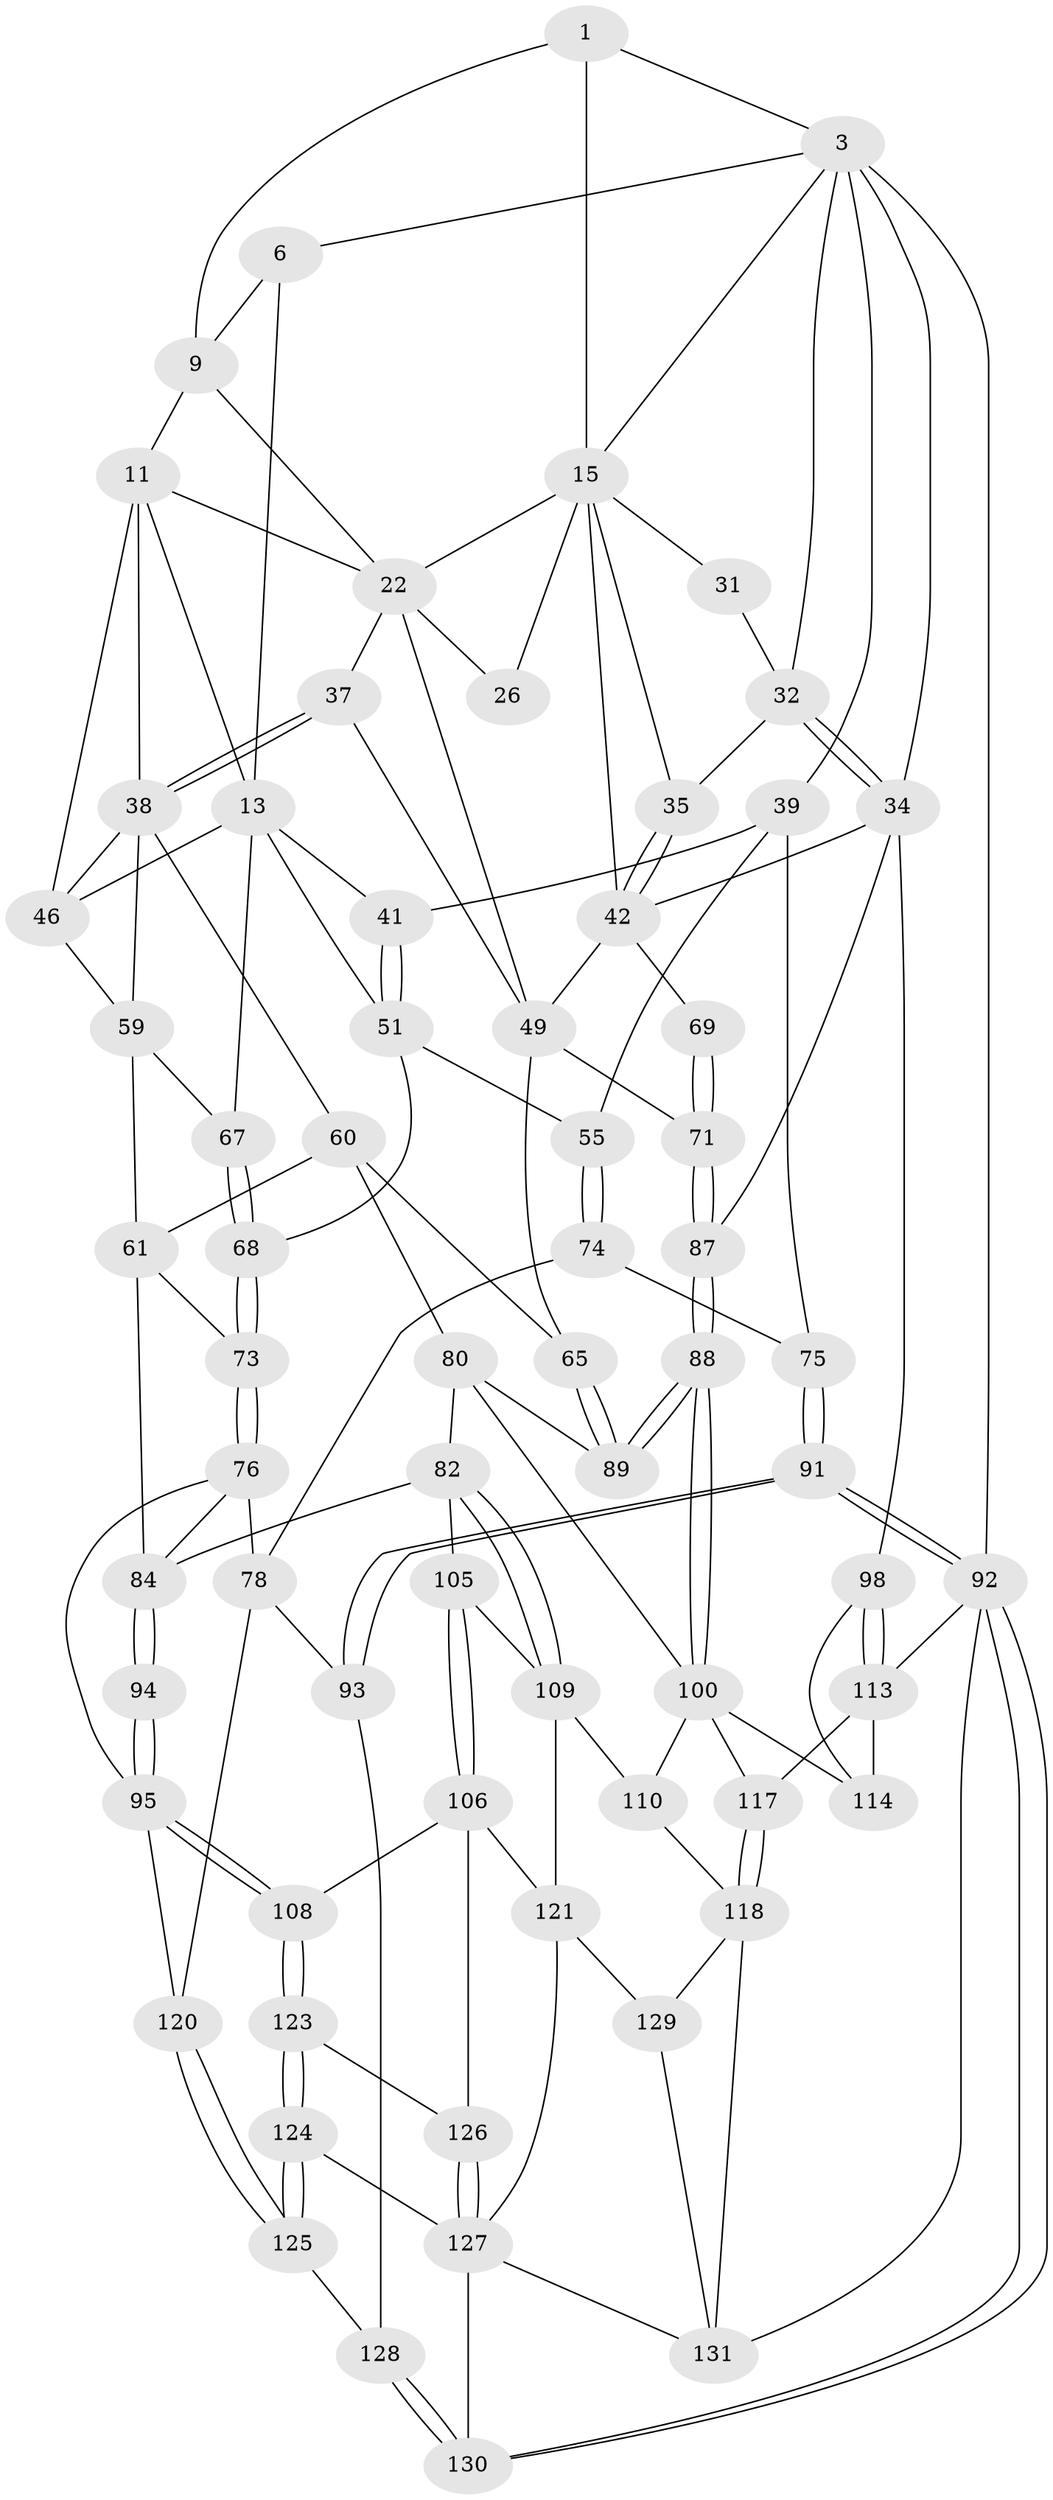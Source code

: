 // original degree distribution, {3: 0.029411764705882353, 4: 0.19852941176470587, 6: 0.21323529411764705, 5: 0.5588235294117647}
// Generated by graph-tools (version 1.1) at 2025/17/03/09/25 04:17:18]
// undirected, 68 vertices, 156 edges
graph export_dot {
graph [start="1"]
  node [color=gray90,style=filled];
  1 [pos="+0.6973629102292633+0",super="+8+2"];
  3 [pos="+1+0",super="+4+21"];
  6 [pos="+0.233507587876813+0",super="+7"];
  9 [pos="+0.5535884428759025+0.07623707760829508",super="+10"];
  11 [pos="+0.4363128735236113+0.10760357109398705",super="+25+12"];
  13 [pos="+0.3168493706278519+0.15444516822411436",super="+14+50"];
  15 [pos="+0.7607642502115096+0",super="+19+16"];
  22 [pos="+0.6025097415920657+0.1700897702306248",super="+23+27"];
  26 [pos="+0.6931995848247037+0.2128060760375648"];
  31 [pos="+0.887418995611953+0.1364978697847318"];
  32 [pos="+1+0.1975608249918145",super="+33"];
  34 [pos="+1+0.28441586221995463",super="+56"];
  35 [pos="+0.8515991575639679+0.2513107550884254"];
  37 [pos="+0.5970422427333009+0.28017193877353597"];
  38 [pos="+0.5377889071845804+0.24199978399603247",super="+44"];
  39 [pos="+0+0.06801462983791454",super="+40"];
  41 [pos="+0.15607708642128829+0.13633711681238944"];
  42 [pos="+0.8466744019170613+0.2796349805126007",super="+43+58"];
  46 [pos="+0.410790803845535+0.23578914212182606",super="+52"];
  49 [pos="+0.7098356116117281+0.3277409286036836",super="+63"];
  51 [pos="+0.15229045869113822+0.33188008614694914",super="+54"];
  55 [pos="+0.04822782574790462+0.36788271119175653"];
  59 [pos="+0.42898833337017817+0.3344727687563069",super="+62"];
  60 [pos="+0.48973792913863795+0.40939868174189104",super="+66"];
  61 [pos="+0.4897294258010564+0.40939605784092",super="+72"];
  65 [pos="+0.562558856196946+0.4448442316723699"];
  67 [pos="+0.30794305045506837+0.357339316843668"];
  68 [pos="+0.23957529252990642+0.4333860458238671"];
  69 [pos="+0.8346958746802804+0.4480600330394684"];
  71 [pos="+0.7882092092039248+0.5009986554059299"];
  73 [pos="+0.24535729011263693+0.4542992510358149"];
  74 [pos="+0+0.3954412684599738"];
  75 [pos="+0+0.3832474698234495"];
  76 [pos="+0.2199476403522478+0.5196928413782541",super="+77"];
  78 [pos="+0.16174629676245822+0.5610088159059188",super="+79+102"];
  80 [pos="+0.530392186625919+0.5401686758320121",super="+81"];
  82 [pos="+0.4984940737621966+0.5810249490471444",super="+83"];
  84 [pos="+0.4435535548746207+0.5918611593348371",super="+85"];
  87 [pos="+0.7896036218457363+0.5794886242400381"];
  88 [pos="+0.7856327473458002+0.5862632231160071"];
  89 [pos="+0.7216246050625451+0.5590192321754782"];
  91 [pos="+0+0.7865976618200493"];
  92 [pos="+0+1",super="+112"];
  93 [pos="+0+0.7397501134070632",super="+104"];
  94 [pos="+0.34826506092395+0.7049179951192832"];
  95 [pos="+0.33760007619937804+0.7495135552673918",super="+96"];
  98 [pos="+1+0.5574463831040648",super="+99"];
  100 [pos="+0.778488628200948+0.6137912126887534",super="+115+101"];
  105 [pos="+0.451926752891807+0.7861747159958805"];
  106 [pos="+0.43767212637299285+0.7897537077037354",super="+107"];
  108 [pos="+0.33929744923838395+0.7512464903815091"];
  109 [pos="+0.4999734738324588+0.777407220897109",super="+111"];
  110 [pos="+0.6658440804519867+0.7408984968439009"];
  113 [pos="+1+0.7371385227211489",super="+116"];
  114 [pos="+0.918608209378421+0.6878477654350177"];
  117 [pos="+0.8857603473236788+0.8368522001921204"];
  118 [pos="+0.8709628850091161+0.8581794775812087",super="+119"];
  120 [pos="+0.20461219315593937+0.8866800408139329"];
  121 [pos="+0.5657303310888119+0.8910979945742651",super="+122"];
  123 [pos="+0.30369739852291244+0.9072201969024924"];
  124 [pos="+0.2554972134405739+0.9549630436484666"];
  125 [pos="+0.20352479154569655+0.8918980209307718"];
  126 [pos="+0.3812426738198997+0.9088553203299057"];
  127 [pos="+0.4551798947156028+1",super="+133"];
  128 [pos="+0.14031790655350518+0.9031243421700448"];
  129 [pos="+0.6836202891632158+0.9667958200000794"];
  130 [pos="+0+1"];
  131 [pos="+1+1",super="+132"];
  1 -- 9;
  1 -- 3;
  1 -- 15 [weight=2];
  3 -- 34;
  3 -- 6;
  3 -- 39;
  3 -- 92 [weight=2];
  3 -- 32;
  3 -- 15;
  6 -- 13;
  6 -- 9;
  9 -- 22;
  9 -- 11;
  11 -- 38;
  11 -- 13;
  11 -- 46;
  11 -- 22;
  13 -- 41;
  13 -- 51;
  13 -- 67;
  13 -- 46;
  15 -- 35;
  15 -- 26 [weight=2];
  15 -- 31;
  15 -- 22;
  15 -- 42;
  22 -- 49;
  22 -- 26;
  22 -- 37;
  31 -- 32;
  32 -- 34;
  32 -- 34;
  32 -- 35;
  34 -- 98 [weight=2];
  34 -- 87;
  34 -- 42;
  35 -- 42;
  35 -- 42;
  37 -- 38;
  37 -- 38;
  37 -- 49;
  38 -- 46;
  38 -- 59;
  38 -- 60;
  39 -- 75;
  39 -- 41;
  39 -- 55;
  41 -- 51;
  41 -- 51;
  42 -- 49 [weight=2];
  42 -- 69 [weight=2];
  46 -- 59;
  49 -- 65;
  49 -- 71;
  51 -- 68;
  51 -- 55;
  55 -- 74;
  55 -- 74;
  59 -- 67;
  59 -- 61;
  60 -- 61;
  60 -- 80;
  60 -- 65;
  61 -- 73;
  61 -- 84;
  65 -- 89;
  65 -- 89;
  67 -- 68;
  67 -- 68;
  68 -- 73;
  68 -- 73;
  69 -- 71;
  69 -- 71;
  71 -- 87;
  71 -- 87;
  73 -- 76;
  73 -- 76;
  74 -- 75;
  74 -- 78;
  75 -- 91;
  75 -- 91;
  76 -- 78 [weight=2];
  76 -- 95;
  76 -- 84;
  78 -- 93 [weight=2];
  78 -- 120;
  80 -- 89;
  80 -- 82;
  80 -- 100;
  82 -- 109;
  82 -- 109;
  82 -- 105;
  82 -- 84;
  84 -- 94 [weight=2];
  84 -- 94;
  87 -- 88;
  87 -- 88;
  88 -- 89;
  88 -- 89;
  88 -- 100;
  88 -- 100;
  91 -- 92;
  91 -- 92;
  91 -- 93;
  91 -- 93;
  92 -- 130;
  92 -- 130;
  92 -- 113;
  92 -- 131;
  93 -- 128;
  94 -- 95;
  94 -- 95;
  95 -- 108;
  95 -- 108;
  95 -- 120;
  98 -- 113;
  98 -- 113;
  98 -- 114;
  100 -- 114;
  100 -- 117;
  100 -- 110;
  105 -- 106;
  105 -- 106;
  105 -- 109;
  106 -- 121;
  106 -- 108;
  106 -- 126;
  108 -- 123;
  108 -- 123;
  109 -- 121;
  109 -- 110;
  110 -- 118;
  113 -- 114;
  113 -- 117;
  117 -- 118;
  117 -- 118;
  118 -- 129;
  118 -- 131;
  120 -- 125;
  120 -- 125;
  121 -- 129;
  121 -- 127;
  123 -- 124;
  123 -- 124;
  123 -- 126;
  124 -- 125;
  124 -- 125;
  124 -- 127;
  125 -- 128;
  126 -- 127;
  126 -- 127;
  127 -- 130;
  127 -- 131;
  128 -- 130;
  128 -- 130;
  129 -- 131;
}
